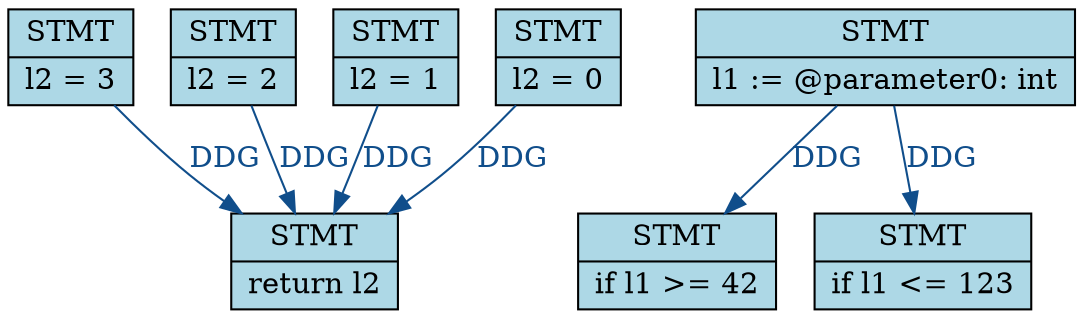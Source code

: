 digraph DDG {
	rankdir=TB;
	node [style=filled, shape=record];
	edge [style=filled]	"1845300794" [label="{<f0> STMT | <f1> l2 = 3}", fillcolor="lightblue"];
	"-1473056640" [label="{<f0> STMT | <f1> return l2}", fillcolor="lightblue"];
	"-1132213495" [label="{<f0> STMT | <f1> l2 = 2}", fillcolor="lightblue"];
	"1500025206" [label="{<f0> STMT | <f1> l2 = 1}", fillcolor="lightblue"];
	"-1564941973" [label="{<f0> STMT | <f1> l2 = 0}", fillcolor="lightblue"];
	"395555262" [label="{<f0> STMT | <f1> l1 := @parameter0: int}", fillcolor="lightblue"];
	"1043695549" [label="{<f0> STMT | <f1> if l1 &gt;= 42}", fillcolor="lightblue"];
	"1242805170" [label="{<f0> STMT | <f1> if l1 &lt;= 123}", fillcolor="lightblue"];
	"1845300794" -> "-1473056640"[label="DDG", color="dodgerblue4", fontcolor="dodgerblue4"];
	"-1132213495" -> "-1473056640"[label="DDG", color="dodgerblue4", fontcolor="dodgerblue4"];
	"1500025206" -> "-1473056640"[label="DDG", color="dodgerblue4", fontcolor="dodgerblue4"];
	"-1564941973" -> "-1473056640"[label="DDG", color="dodgerblue4", fontcolor="dodgerblue4"];
	"395555262" -> "1043695549"[label="DDG", color="dodgerblue4", fontcolor="dodgerblue4"];
	"395555262" -> "1242805170"[label="DDG", color="dodgerblue4", fontcolor="dodgerblue4"];
}
